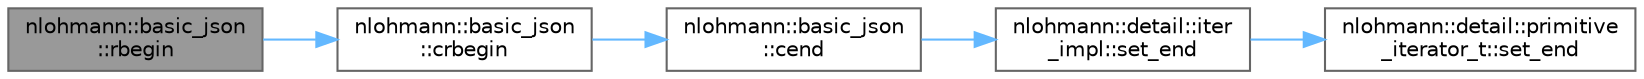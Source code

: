 digraph "nlohmann::basic_json::rbegin"
{
 // LATEX_PDF_SIZE
  bgcolor="transparent";
  edge [fontname=Helvetica,fontsize=10,labelfontname=Helvetica,labelfontsize=10];
  node [fontname=Helvetica,fontsize=10,shape=box,height=0.2,width=0.4];
  rankdir="LR";
  Node1 [label="nlohmann::basic_json\l::rbegin",height=0.2,width=0.4,color="gray40", fillcolor="grey60", style="filled", fontcolor="black",tooltip="returns a const reverse iterator to the last element"];
  Node1 -> Node2 [color="steelblue1",style="solid"];
  Node2 [label="nlohmann::basic_json\l::crbegin",height=0.2,width=0.4,color="grey40", fillcolor="white", style="filled",URL="$a01659.html#a044298d189bdf7e4b36492de9811ddd6",tooltip="returns a const reverse iterator to the last element"];
  Node2 -> Node3 [color="steelblue1",style="solid"];
  Node3 [label="nlohmann::basic_json\l::cend",height=0.2,width=0.4,color="grey40", fillcolor="white", style="filled",URL="$a01659.html#a3017cf0f1a4673e904e34cfef62e7758",tooltip="returns a const iterator to one past the last element"];
  Node3 -> Node4 [color="steelblue1",style="solid"];
  Node4 [label="nlohmann::detail::iter\l_impl::set_end",height=0.2,width=0.4,color="grey40", fillcolor="white", style="filled",URL="$a02011.html#a23e50ad4c13aa62d9ac7f60a123823ee",tooltip="set the iterator past the last value"];
  Node4 -> Node5 [color="steelblue1",style="solid"];
  Node5 [label="nlohmann::detail::primitive\l_iterator_t::set_end",height=0.2,width=0.4,color="grey40", fillcolor="white", style="filled",URL="$a02003.html#ad26a823483846a12d890c3feed3097eb",tooltip="set iterator to a defined past the end"];
}
